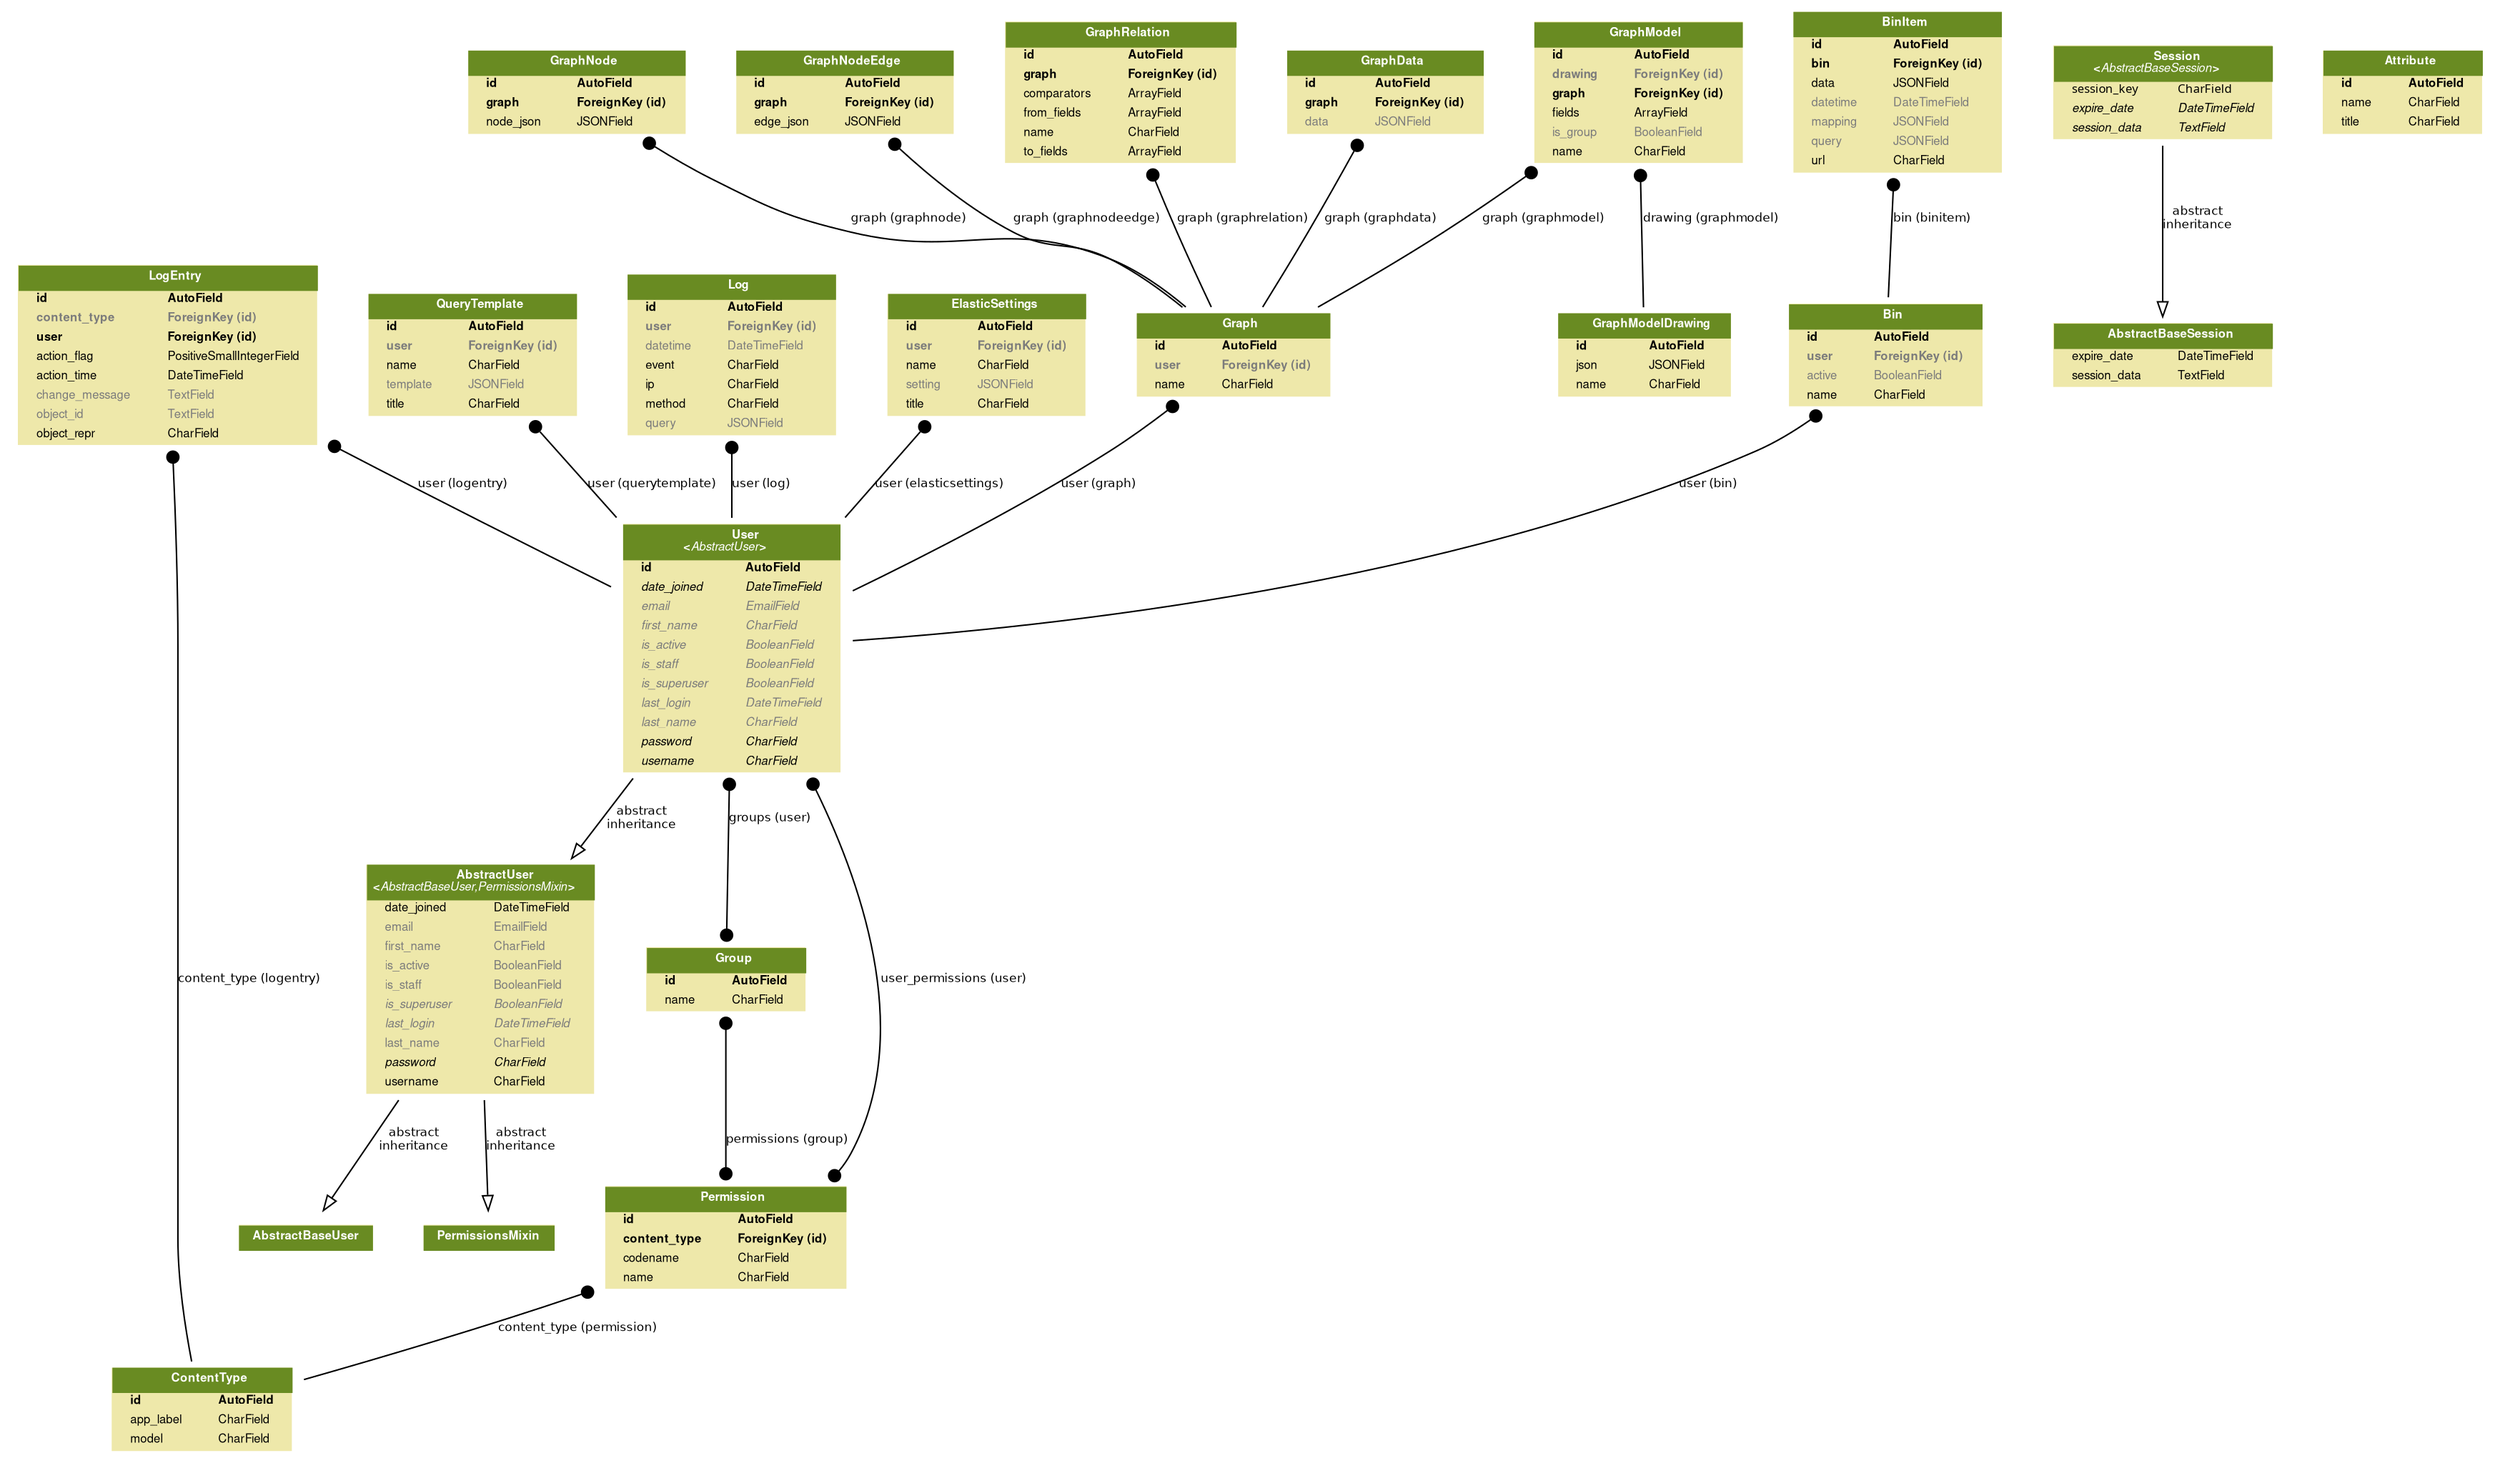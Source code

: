 digraph model_graph {
	graph [bb="0,0,1589.5,920",
		fontname=Helvetica,
		fontsize=8,
		splines=true
	];
	node [fontname=Helvetica,
		fontsize=8,
		label="\N",
		shape=plaintext
	];
	edge [fontname=Helvetica,
		fontsize=8
	];
	django_contrib_admin_models_LogEntry	 [height=1.6667,
		label=<
    <TABLE BGCOLOR="palegoldenrod" BORDER="0" CELLBORDER="0" CELLSPACING="0">
    <TR><TD COLSPAN="2" CELLPADDING="4" ALIGN="CENTER" BGCOLOR="olivedrab4">
    <FONT FACE="Helvetica Bold" COLOR="white">
    LogEntry
    </FONT></TD></TR>
  
    <TR><TD ALIGN="LEFT" BORDER="0">
    <FONT FACE="Helvetica Bold">id</FONT>
    </TD><TD ALIGN="LEFT">
    <FONT FACE="Helvetica Bold">AutoField</FONT>
    </TD></TR>
  
    <TR><TD ALIGN="LEFT" BORDER="0">
    <FONT COLOR="#7B7B7B" FACE="Helvetica Bold">content_type</FONT>
    </TD><TD ALIGN="LEFT">
    <FONT COLOR="#7B7B7B" FACE="Helvetica Bold">ForeignKey (id)</FONT>
    </TD></TR>
  
    <TR><TD ALIGN="LEFT" BORDER="0">
    <FONT FACE="Helvetica Bold">user</FONT>
    </TD><TD ALIGN="LEFT">
    <FONT FACE="Helvetica Bold">ForeignKey (id)</FONT>
    </TD></TR>
  
    <TR><TD ALIGN="LEFT" BORDER="0">
    <FONT FACE="Helvetica ">action_flag</FONT>
    </TD><TD ALIGN="LEFT">
    <FONT FACE="Helvetica ">PositiveSmallIntegerField</FONT>
    </TD></TR>
  
    <TR><TD ALIGN="LEFT" BORDER="0">
    <FONT FACE="Helvetica ">action_time</FONT>
    </TD><TD ALIGN="LEFT">
    <FONT FACE="Helvetica ">DateTimeField</FONT>
    </TD></TR>
  
    <TR><TD ALIGN="LEFT" BORDER="0">
    <FONT COLOR="#7B7B7B" FACE="Helvetica ">change_message</FONT>
    </TD><TD ALIGN="LEFT">
    <FONT COLOR="#7B7B7B" FACE="Helvetica ">TextField</FONT>
    </TD></TR>
  
    <TR><TD ALIGN="LEFT" BORDER="0">
    <FONT COLOR="#7B7B7B" FACE="Helvetica ">object_id</FONT>
    </TD><TD ALIGN="LEFT">
    <FONT COLOR="#7B7B7B" FACE="Helvetica ">TextField</FONT>
    </TD></TR>
  
    <TR><TD ALIGN="LEFT" BORDER="0">
    <FONT FACE="Helvetica ">object_repr</FONT>
    </TD><TD ALIGN="LEFT">
    <FONT FACE="Helvetica ">CharField</FONT>
    </TD></TR>
  
    </TABLE>
    >,
		pos="106,700",
		width=2.9444];
	django_contrib_auth_models_User	 [height=2.2778,
		label=<
    <TABLE BGCOLOR="palegoldenrod" BORDER="0" CELLBORDER="0" CELLSPACING="0">
    <TR><TD COLSPAN="2" CELLPADDING="4" ALIGN="CENTER" BGCOLOR="olivedrab4">
    <FONT FACE="Helvetica Bold" COLOR="white">
    User<BR/>&lt;<FONT FACE="Helvetica Italic">AbstractUser</FONT>&gt;
    </FONT></TD></TR>
  
    <TR><TD ALIGN="LEFT" BORDER="0">
    <FONT FACE="Helvetica Bold">id</FONT>
    </TD><TD ALIGN="LEFT">
    <FONT FACE="Helvetica Bold">AutoField</FONT>
    </TD></TR>
  
    <TR><TD ALIGN="LEFT" BORDER="0">
    <FONT FACE="Helvetica Italic">date_joined</FONT>
    </TD><TD ALIGN="LEFT">
    <FONT FACE="Helvetica Italic">DateTimeField</FONT>
    </TD></TR>
  
    <TR><TD ALIGN="LEFT" BORDER="0">
    <FONT COLOR="#7B7B7B" FACE="Helvetica Italic">email</FONT>
    </TD><TD ALIGN="LEFT">
    <FONT COLOR="#7B7B7B" FACE="Helvetica Italic">EmailField</FONT>
    </TD></TR>
  
    <TR><TD ALIGN="LEFT" BORDER="0">
    <FONT COLOR="#7B7B7B" FACE="Helvetica Italic">first_name</FONT>
    </TD><TD ALIGN="LEFT">
    <FONT COLOR="#7B7B7B" FACE="Helvetica Italic">CharField</FONT>
    </TD></TR>
  
    <TR><TD ALIGN="LEFT" BORDER="0">
    <FONT COLOR="#7B7B7B" FACE="Helvetica Italic">is_active</FONT>
    </TD><TD ALIGN="LEFT">
    <FONT COLOR="#7B7B7B" FACE="Helvetica Italic">BooleanField</FONT>
    </TD></TR>
  
    <TR><TD ALIGN="LEFT" BORDER="0">
    <FONT COLOR="#7B7B7B" FACE="Helvetica Italic">is_staff</FONT>
    </TD><TD ALIGN="LEFT">
    <FONT COLOR="#7B7B7B" FACE="Helvetica Italic">BooleanField</FONT>
    </TD></TR>
  
    <TR><TD ALIGN="LEFT" BORDER="0">
    <FONT COLOR="#7B7B7B" FACE="Helvetica Italic">is_superuser</FONT>
    </TD><TD ALIGN="LEFT">
    <FONT COLOR="#7B7B7B" FACE="Helvetica Italic">BooleanField</FONT>
    </TD></TR>
  
    <TR><TD ALIGN="LEFT" BORDER="0">
    <FONT COLOR="#7B7B7B" FACE="Helvetica Italic">last_login</FONT>
    </TD><TD ALIGN="LEFT">
    <FONT COLOR="#7B7B7B" FACE="Helvetica Italic">DateTimeField</FONT>
    </TD></TR>
  
    <TR><TD ALIGN="LEFT" BORDER="0">
    <FONT COLOR="#7B7B7B" FACE="Helvetica Italic">last_name</FONT>
    </TD><TD ALIGN="LEFT">
    <FONT COLOR="#7B7B7B" FACE="Helvetica Italic">CharField</FONT>
    </TD></TR>
  
    <TR><TD ALIGN="LEFT" BORDER="0">
    <FONT FACE="Helvetica Italic">password</FONT>
    </TD><TD ALIGN="LEFT">
    <FONT FACE="Helvetica Italic">CharField</FONT>
    </TD></TR>
  
    <TR><TD ALIGN="LEFT" BORDER="0">
    <FONT FACE="Helvetica Italic">username</FONT>
    </TD><TD ALIGN="LEFT">
    <FONT FACE="Helvetica Italic">CharField</FONT>
    </TD></TR>
  
    </TABLE>
    >,
		pos="470,514",
		width=2.1667];
	django_contrib_admin_models_LogEntry -> django_contrib_auth_models_User	 [arrowhead=none,
		arrowtail=dot,
		dir=both,
		label="user (logentry)",
		lp="294.79,618",
		pos="s,212.18,644.54 219.36,640.84 219.91,640.56 220.46,640.28 221,640 278.1,610.66 342.79,577.94 391.93,553.19"];
	django_contrib_contenttypes_models_ContentType	 [height=0.83333,
		label=<
    <TABLE BGCOLOR="palegoldenrod" BORDER="0" CELLBORDER="0" CELLSPACING="0">
    <TR><TD COLSPAN="2" CELLPADDING="4" ALIGN="CENTER" BGCOLOR="olivedrab4">
    <FONT FACE="Helvetica Bold" COLOR="white">
    ContentType
    </FONT></TD></TR>
  
    <TR><TD ALIGN="LEFT" BORDER="0">
    <FONT FACE="Helvetica Bold">id</FONT>
    </TD><TD ALIGN="LEFT">
    <FONT FACE="Helvetica Bold">AutoField</FONT>
    </TD></TR>
  
    <TR><TD ALIGN="LEFT" BORDER="0">
    <FONT FACE="Helvetica ">app_label</FONT>
    </TD><TD ALIGN="LEFT">
    <FONT FACE="Helvetica ">CharField</FONT>
    </TD></TR>
  
    <TR><TD ALIGN="LEFT" BORDER="0">
    <FONT FACE="Helvetica ">model</FONT>
    </TD><TD ALIGN="LEFT">
    <FONT FACE="Helvetica ">CharField</FONT>
    </TD></TR>
  
    </TABLE>
    >,
		pos="128,30",
		width=1.8056];
	django_contrib_admin_models_LogEntry -> django_contrib_contenttypes_models_ContentType	 [arrowhead=none,
		arrowtail=dot,
		dir=both,
		label="content_type (logentry)",
		lp="152.91,304",
		pos="s,108.93,639.7 109.27,631.43 110.67,596.32 112,552.88 112,514 112,514 112,514 112,140 112,112.79 116.85,82.184 121.21,60.177"];
	django_contrib_auth_models_AbstractUser	 [height=2.1111,
		label=<
    <TABLE BGCOLOR="palegoldenrod" BORDER="0" CELLBORDER="0" CELLSPACING="0">
    <TR><TD COLSPAN="2" CELLPADDING="4" ALIGN="CENTER" BGCOLOR="olivedrab4">
    <FONT FACE="Helvetica Bold" COLOR="white">
    AbstractUser<BR/>&lt;<FONT FACE="Helvetica Italic">AbstractBaseUser,PermissionsMixin</FONT>&gt;
    </FONT></TD></TR>
  
    <TR><TD ALIGN="LEFT" BORDER="0">
    <FONT FACE="Helvetica ">date_joined</FONT>
    </TD><TD ALIGN="LEFT">
    <FONT FACE="Helvetica ">DateTimeField</FONT>
    </TD></TR>
  
    <TR><TD ALIGN="LEFT" BORDER="0">
    <FONT COLOR="#7B7B7B" FACE="Helvetica ">email</FONT>
    </TD><TD ALIGN="LEFT">
    <FONT COLOR="#7B7B7B" FACE="Helvetica ">EmailField</FONT>
    </TD></TR>
  
    <TR><TD ALIGN="LEFT" BORDER="0">
    <FONT COLOR="#7B7B7B" FACE="Helvetica ">first_name</FONT>
    </TD><TD ALIGN="LEFT">
    <FONT COLOR="#7B7B7B" FACE="Helvetica ">CharField</FONT>
    </TD></TR>
  
    <TR><TD ALIGN="LEFT" BORDER="0">
    <FONT COLOR="#7B7B7B" FACE="Helvetica ">is_active</FONT>
    </TD><TD ALIGN="LEFT">
    <FONT COLOR="#7B7B7B" FACE="Helvetica ">BooleanField</FONT>
    </TD></TR>
  
    <TR><TD ALIGN="LEFT" BORDER="0">
    <FONT COLOR="#7B7B7B" FACE="Helvetica ">is_staff</FONT>
    </TD><TD ALIGN="LEFT">
    <FONT COLOR="#7B7B7B" FACE="Helvetica ">BooleanField</FONT>
    </TD></TR>
  
    <TR><TD ALIGN="LEFT" BORDER="0">
    <FONT COLOR="#7B7B7B" FACE="Helvetica Italic">is_superuser</FONT>
    </TD><TD ALIGN="LEFT">
    <FONT COLOR="#7B7B7B" FACE="Helvetica Italic">BooleanField</FONT>
    </TD></TR>
  
    <TR><TD ALIGN="LEFT" BORDER="0">
    <FONT COLOR="#7B7B7B" FACE="Helvetica Italic">last_login</FONT>
    </TD><TD ALIGN="LEFT">
    <FONT COLOR="#7B7B7B" FACE="Helvetica Italic">DateTimeField</FONT>
    </TD></TR>
  
    <TR><TD ALIGN="LEFT" BORDER="0">
    <FONT COLOR="#7B7B7B" FACE="Helvetica ">last_name</FONT>
    </TD><TD ALIGN="LEFT">
    <FONT COLOR="#7B7B7B" FACE="Helvetica ">CharField</FONT>
    </TD></TR>
  
    <TR><TD ALIGN="LEFT" BORDER="0">
    <FONT FACE="Helvetica Italic">password</FONT>
    </TD><TD ALIGN="LEFT">
    <FONT FACE="Helvetica Italic">CharField</FONT>
    </TD></TR>
  
    <TR><TD ALIGN="LEFT" BORDER="0">
    <FONT FACE="Helvetica ">username</FONT>
    </TD><TD ALIGN="LEFT">
    <FONT FACE="Helvetica ">CharField</FONT>
    </TD></TR>
  
    </TABLE>
    >,
		pos="332,304",
		width=2.3611];
	django_contrib_auth_base_user_AbstractBaseUser	 [height=0.5,
		label=<
  <TABLE BGCOLOR="palegoldenrod" BORDER="0" CELLBORDER="0" CELLSPACING="0">
  <TR><TD COLSPAN="2" CELLPADDING="4" ALIGN="CENTER" BGCOLOR="olivedrab4">
  <FONT FACE="Helvetica Bold" COLOR="white">AbstractBaseUser</FONT>
  </TD></TR>
  </TABLE>
  >,
		pos="213,140",
		width=1.4167];
	django_contrib_auth_models_AbstractUser -> django_contrib_auth_base_user_AbstractBaseUser	 [arrowhead=empty,
		arrowtail=none,
		dir=both,
		label="abstract\ninheritance",
		lp="281.57,202",
		pos="e,226.13,158.09 276.68,227.76 260.66,205.68 244.23,183.04 232.07,166.28"];
	django_contrib_auth_models_PermissionsMixin	 [height=0.5,
		label=<
  <TABLE BGCOLOR="palegoldenrod" BORDER="0" CELLBORDER="0" CELLSPACING="0">
  <TR><TD COLSPAN="2" CELLPADDING="4" ALIGN="CENTER" BGCOLOR="olivedrab4">
  <FONT FACE="Helvetica Bold" COLOR="white">PermissionsMixin</FONT>
  </TD></TR>
  </TABLE>
  >,
		pos="332,140",
		width=1.3889];
	django_contrib_auth_models_AbstractUser -> django_contrib_auth_models_PermissionsMixin	 [arrowhead=empty,
		arrowtail=none,
		dir=both,
		label="abstract\ninheritance",
		lp="351.57,202",
		pos="e,332,158.09 332,227.76 332,206.49 332,184.7 332,168.15"];
	django_contrib_auth_models_Permission	 [height=1,
		label=<
    <TABLE BGCOLOR="palegoldenrod" BORDER="0" CELLBORDER="0" CELLSPACING="0">
    <TR><TD COLSPAN="2" CELLPADDING="4" ALIGN="CENTER" BGCOLOR="olivedrab4">
    <FONT FACE="Helvetica Bold" COLOR="white">
    Permission
    </FONT></TD></TR>
  
    <TR><TD ALIGN="LEFT" BORDER="0">
    <FONT FACE="Helvetica Bold">id</FONT>
    </TD><TD ALIGN="LEFT">
    <FONT FACE="Helvetica Bold">AutoField</FONT>
    </TD></TR>
  
    <TR><TD ALIGN="LEFT" BORDER="0">
    <FONT FACE="Helvetica Bold">content_type</FONT>
    </TD><TD ALIGN="LEFT">
    <FONT FACE="Helvetica Bold">ForeignKey (id)</FONT>
    </TD></TR>
  
    <TR><TD ALIGN="LEFT" BORDER="0">
    <FONT FACE="Helvetica ">codename</FONT>
    </TD><TD ALIGN="LEFT">
    <FONT FACE="Helvetica ">CharField</FONT>
    </TD></TR>
  
    <TR><TD ALIGN="LEFT" BORDER="0">
    <FONT FACE="Helvetica ">name</FONT>
    </TD><TD ALIGN="LEFT">
    <FONT FACE="Helvetica ">CharField</FONT>
    </TD></TR>
  
    </TABLE>
    >,
		pos="484,140",
		width=2.3194];
	django_contrib_auth_models_Permission -> django_contrib_contenttypes_models_ContentType	 [arrowhead=none,
		arrowtail=dot,
		dir=both,
		label="content_type (permission)",
		lp="380.02,82",
		pos="s,400.48,107.24 392.76,104.59 392.17,104.39 391.59,104.2 391,104 324.29,81.76 246.65,60.461 193.1,46.473"];
	django_contrib_auth_models_Group	 [height=0.66667,
		label=<
    <TABLE BGCOLOR="palegoldenrod" BORDER="0" CELLBORDER="0" CELLSPACING="0">
    <TR><TD COLSPAN="2" CELLPADDING="4" ALIGN="CENTER" BGCOLOR="olivedrab4">
    <FONT FACE="Helvetica Bold" COLOR="white">
    Group
    </FONT></TD></TR>
  
    <TR><TD ALIGN="LEFT" BORDER="0">
    <FONT FACE="Helvetica Bold">id</FONT>
    </TD><TD ALIGN="LEFT">
    <FONT FACE="Helvetica Bold">AutoField</FONT>
    </TD></TR>
  
    <TR><TD ALIGN="LEFT" BORDER="0">
    <FONT FACE="Helvetica ">name</FONT>
    </TD><TD ALIGN="LEFT">
    <FONT FACE="Helvetica ">CharField</FONT>
    </TD></TR>
  
    </TABLE>
    >,
		pos="625,304",
		width=1.5972];
	django_contrib_auth_models_Group -> django_contrib_auth_models_Permission	 [arrowhead=dot,
		arrowtail=dot,
		dir=both,
		label="permissions (group)",
		lp="577.35,202",
		pos="s,604.19,279.8 e,515.07,176.13 598.72,273.43 576.69,247.81 544.99,210.94 520.49,182.45"];
	django_contrib_auth_models_User -> django_contrib_auth_models_AbstractUser	 [arrowhead=empty,
		arrowtail=none,
		dir=both,
		label="abstract\ninheritance",
		lp="420.57,406",
		pos="e,382.08,380.21 416.05,431.91 406.79,417.81 397.14,403.13 387.83,388.96"];
	django_contrib_auth_models_User -> django_contrib_auth_models_Permission	 [arrowhead=dot,
		arrowtail=dot,
		dir=both,
		label="user_permissions (user)",
		lp="515.9,304",
		pos="s,467.9,431.91 e,478.09,176.29 467.8,423.73 467.14,367.38 467.58,293.38 472.2,228 473.2,213.73 475.03,198.25 476.95,184.3"];
	django_contrib_auth_models_User -> django_contrib_auth_models_Group	 [arrowhead=dot,
		arrowtail=dot,
		dir=both,
		label="groups (user)",
		lp="576.79,406",
		pos="s,530.59,431.91 e,606.94,328.47 535.43,425.36 559.21,393.14 584.54,358.81 602.18,334.92"];
	django_contrib_sessions_base_session_AbstractBaseSession	 [height=0.66667,
		label=<
    <TABLE BGCOLOR="palegoldenrod" BORDER="0" CELLBORDER="0" CELLSPACING="0">
    <TR><TD COLSPAN="2" CELLPADDING="4" ALIGN="CENTER" BGCOLOR="olivedrab4">
    <FONT FACE="Helvetica Bold" COLOR="white">
    AbstractBaseSession
    </FONT></TD></TR>
  
    <TR><TD ALIGN="LEFT" BORDER="0">
    <FONT FACE="Helvetica ">expire_date</FONT>
    </TD><TD ALIGN="LEFT">
    <FONT FACE="Helvetica ">DateTimeField</FONT>
    </TD></TR>
  
    <TR><TD ALIGN="LEFT" BORDER="0">
    <FONT FACE="Helvetica ">session_data</FONT>
    </TD><TD ALIGN="LEFT">
    <FONT FACE="Helvetica ">TextField</FONT>
    </TD></TR>
  
    </TABLE>
    >,
		pos="1378,700",
		width=2.1806];
	django_contrib_sessions_models_Session	 [height=0.94444,
		label=<
    <TABLE BGCOLOR="palegoldenrod" BORDER="0" CELLBORDER="0" CELLSPACING="0">
    <TR><TD COLSPAN="2" CELLPADDING="4" ALIGN="CENTER" BGCOLOR="olivedrab4">
    <FONT FACE="Helvetica Bold" COLOR="white">
    Session<BR/>&lt;<FONT FACE="Helvetica Italic">AbstractBaseSession</FONT>&gt;
    </FONT></TD></TR>
  
    <TR><TD ALIGN="LEFT" BORDER="0">
    <FONT FACE="Helvetica ItalicBold">session_key</FONT>
    </TD><TD ALIGN="LEFT">
    <FONT FACE="Helvetica ItalicBold">CharField</FONT>
    </TD></TR>
  
    <TR><TD ALIGN="LEFT" BORDER="0">
    <FONT FACE="Helvetica Italic">expire_date</FONT>
    </TD><TD ALIGN="LEFT">
    <FONT FACE="Helvetica Italic">DateTimeField</FONT>
    </TD></TR>
  
    <TR><TD ALIGN="LEFT" BORDER="0">
    <FONT FACE="Helvetica Italic">session_data</FONT>
    </TD><TD ALIGN="LEFT">
    <FONT FACE="Helvetica Italic">TextField</FONT>
    </TD></TR>
  
    </TABLE>
    >,
		pos="1378,866",
		width=2.1806];
	django_contrib_sessions_models_Session -> django_contrib_sessions_base_session_AbstractBaseSession	 [arrowhead=empty,
		arrowtail=none,
		dir=both,
		label="abstract\ninheritance",
		lp="1397.6,786",
		pos="e,1378,724.15 1378,831.6 1378,803.14 1378,762.91 1378,734.43"];
	apps_data_bin_models_Bin	 [height=1,
		label=<
    <TABLE BGCOLOR="palegoldenrod" BORDER="0" CELLBORDER="0" CELLSPACING="0">
    <TR><TD COLSPAN="2" CELLPADDING="4" ALIGN="CENTER" BGCOLOR="olivedrab4">
    <FONT FACE="Helvetica Bold" COLOR="white">
    Bin
    </FONT></TD></TR>
  
    <TR><TD ALIGN="LEFT" BORDER="0">
    <FONT FACE="Helvetica Bold">id</FONT>
    </TD><TD ALIGN="LEFT">
    <FONT FACE="Helvetica Bold">AutoField</FONT>
    </TD></TR>
  
    <TR><TD ALIGN="LEFT" BORDER="0">
    <FONT COLOR="#7B7B7B" FACE="Helvetica Bold">user</FONT>
    </TD><TD ALIGN="LEFT">
    <FONT COLOR="#7B7B7B" FACE="Helvetica Bold">ForeignKey (id)</FONT>
    </TD></TR>
  
    <TR><TD ALIGN="LEFT" BORDER="0">
    <FONT COLOR="#7B7B7B" FACE="Helvetica ">active</FONT>
    </TD><TD ALIGN="LEFT">
    <FONT COLOR="#7B7B7B" FACE="Helvetica ">BooleanField</FONT>
    </TD></TR>
  
    <TR><TD ALIGN="LEFT" BORDER="0">
    <FONT FACE="Helvetica ">name</FONT>
    </TD><TD ALIGN="LEFT">
    <FONT FACE="Helvetica ">CharField</FONT>
    </TD></TR>
  
    </TABLE>
    >,
		pos="1200,700",
		width=1.9167];
	apps_data_bin_models_Bin -> django_contrib_auth_models_User	 [arrowhead=none,
		arrowtail=dot,
		dir=both,
		label="user (bin)",
		lp="1085.9,618",
		pos="s,1157.9,663.8 1151.2,659 1140.7,651.77 1129.4,644.98 1118,640 924.23,555.35 673.18,527.27 548.06,518.19"];
	apps_data_bin_models_BinItem	 [height=1.5,
		label=<
    <TABLE BGCOLOR="palegoldenrod" BORDER="0" CELLBORDER="0" CELLSPACING="0">
    <TR><TD COLSPAN="2" CELLPADDING="4" ALIGN="CENTER" BGCOLOR="olivedrab4">
    <FONT FACE="Helvetica Bold" COLOR="white">
    BinItem
    </FONT></TD></TR>
  
    <TR><TD ALIGN="LEFT" BORDER="0">
    <FONT FACE="Helvetica Bold">id</FONT>
    </TD><TD ALIGN="LEFT">
    <FONT FACE="Helvetica Bold">AutoField</FONT>
    </TD></TR>
  
    <TR><TD ALIGN="LEFT" BORDER="0">
    <FONT FACE="Helvetica Bold">bin</FONT>
    </TD><TD ALIGN="LEFT">
    <FONT FACE="Helvetica Bold">ForeignKey (id)</FONT>
    </TD></TR>
  
    <TR><TD ALIGN="LEFT" BORDER="0">
    <FONT FACE="Helvetica ">data</FONT>
    </TD><TD ALIGN="LEFT">
    <FONT FACE="Helvetica ">JSONField</FONT>
    </TD></TR>
  
    <TR><TD ALIGN="LEFT" BORDER="0">
    <FONT COLOR="#7B7B7B" FACE="Helvetica ">datetime</FONT>
    </TD><TD ALIGN="LEFT">
    <FONT COLOR="#7B7B7B" FACE="Helvetica ">DateTimeField</FONT>
    </TD></TR>
  
    <TR><TD ALIGN="LEFT" BORDER="0">
    <FONT COLOR="#7B7B7B" FACE="Helvetica ">mapping</FONT>
    </TD><TD ALIGN="LEFT">
    <FONT COLOR="#7B7B7B" FACE="Helvetica ">JSONField</FONT>
    </TD></TR>
  
    <TR><TD ALIGN="LEFT" BORDER="0">
    <FONT COLOR="#7B7B7B" FACE="Helvetica ">query</FONT>
    </TD><TD ALIGN="LEFT">
    <FONT COLOR="#7B7B7B" FACE="Helvetica ">JSONField</FONT>
    </TD></TR>
  
    <TR><TD ALIGN="LEFT" BORDER="0">
    <FONT FACE="Helvetica ">url</FONT>
    </TD><TD ALIGN="LEFT">
    <FONT FACE="Helvetica ">CharField</FONT>
    </TD></TR>
  
    </TABLE>
    >,
		pos="1207,866",
		width=2.0556];
	apps_data_bin_models_BinItem -> apps_data_bin_models_Bin	 [arrowhead=none,
		arrowtail=dot,
		dir=both,
		label="bin (binitem)",
		lp="1226,786",
		pos="s,1204.7,811.65 1204.4,803.39 1203.4,780.68 1202.4,755.8 1201.5,736.14"];
	apps_elastic_models_QueryTemplate	 [height=1.1667,
		label=<
    <TABLE BGCOLOR="palegoldenrod" BORDER="0" CELLBORDER="0" CELLSPACING="0">
    <TR><TD COLSPAN="2" CELLPADDING="4" ALIGN="CENTER" BGCOLOR="olivedrab4">
    <FONT FACE="Helvetica Bold" COLOR="white">
    QueryTemplate
    </FONT></TD></TR>
  
    <TR><TD ALIGN="LEFT" BORDER="0">
    <FONT FACE="Helvetica Bold">id</FONT>
    </TD><TD ALIGN="LEFT">
    <FONT FACE="Helvetica Bold">AutoField</FONT>
    </TD></TR>
  
    <TR><TD ALIGN="LEFT" BORDER="0">
    <FONT COLOR="#7B7B7B" FACE="Helvetica Bold">user</FONT>
    </TD><TD ALIGN="LEFT">
    <FONT COLOR="#7B7B7B" FACE="Helvetica Bold">ForeignKey (id)</FONT>
    </TD></TR>
  
    <TR><TD ALIGN="LEFT" BORDER="0">
    <FONT FACE="Helvetica ">name</FONT>
    </TD><TD ALIGN="LEFT">
    <FONT FACE="Helvetica ">CharField</FONT>
    </TD></TR>
  
    <TR><TD ALIGN="LEFT" BORDER="0">
    <FONT COLOR="#7B7B7B" FACE="Helvetica ">template</FONT>
    </TD><TD ALIGN="LEFT">
    <FONT COLOR="#7B7B7B" FACE="Helvetica ">JSONField</FONT>
    </TD></TR>
  
    <TR><TD ALIGN="LEFT" BORDER="0">
    <FONT FACE="Helvetica ">title</FONT>
    </TD><TD ALIGN="LEFT">
    <FONT FACE="Helvetica ">CharField</FONT>
    </TD></TR>
  
    </TABLE>
    >,
		pos="304,700",
		width=2.0556];
	apps_elastic_models_QueryTemplate -> django_contrib_auth_models_User	 [arrowhead=none,
		arrowtail=dot,
		dir=both,
		label="user (querytemplate)",
		lp="414.9,618",
		pos="s,341.67,657.79 347.12,651.69 362.21,634.77 379.61,615.28 396.48,596.37"];
	apps_log_models_Log	 [height=1.5,
		label=<
    <TABLE BGCOLOR="palegoldenrod" BORDER="0" CELLBORDER="0" CELLSPACING="0">
    <TR><TD COLSPAN="2" CELLPADDING="4" ALIGN="CENTER" BGCOLOR="olivedrab4">
    <FONT FACE="Helvetica Bold" COLOR="white">
    Log
    </FONT></TD></TR>
  
    <TR><TD ALIGN="LEFT" BORDER="0">
    <FONT FACE="Helvetica Bold">id</FONT>
    </TD><TD ALIGN="LEFT">
    <FONT FACE="Helvetica Bold">AutoField</FONT>
    </TD></TR>
  
    <TR><TD ALIGN="LEFT" BORDER="0">
    <FONT COLOR="#7B7B7B" FACE="Helvetica Bold">user</FONT>
    </TD><TD ALIGN="LEFT">
    <FONT COLOR="#7B7B7B" FACE="Helvetica Bold">ForeignKey (id)</FONT>
    </TD></TR>
  
    <TR><TD ALIGN="LEFT" BORDER="0">
    <FONT COLOR="#7B7B7B" FACE="Helvetica ">datetime</FONT>
    </TD><TD ALIGN="LEFT">
    <FONT COLOR="#7B7B7B" FACE="Helvetica ">DateTimeField</FONT>
    </TD></TR>
  
    <TR><TD ALIGN="LEFT" BORDER="0">
    <FONT FACE="Helvetica ">event</FONT>
    </TD><TD ALIGN="LEFT">
    <FONT FACE="Helvetica ">CharField</FONT>
    </TD></TR>
  
    <TR><TD ALIGN="LEFT" BORDER="0">
    <FONT FACE="Helvetica ">ip</FONT>
    </TD><TD ALIGN="LEFT">
    <FONT FACE="Helvetica ">CharField</FONT>
    </TD></TR>
  
    <TR><TD ALIGN="LEFT" BORDER="0">
    <FONT FACE="Helvetica ">method</FONT>
    </TD><TD ALIGN="LEFT">
    <FONT FACE="Helvetica ">CharField</FONT>
    </TD></TR>
  
    <TR><TD ALIGN="LEFT" BORDER="0">
    <FONT COLOR="#7B7B7B" FACE="Helvetica ">query</FONT>
    </TD><TD ALIGN="LEFT">
    <FONT COLOR="#7B7B7B" FACE="Helvetica ">JSONField</FONT>
    </TD></TR>
  
    </TABLE>
    >,
		pos="470,700",
		width=2.0556];
	apps_log_models_Log -> django_contrib_auth_models_User	 [arrowhead=none,
		arrowtail=dot,
		dir=both,
		label="user (log)",
		lp="486.89,618",
		pos="s,470,645.95 470,637.79 470,624.46 470,610.18 470,596.22"];
	apps_attribute_models_Attribute	 [height=0.83333,
		label=<
    <TABLE BGCOLOR="palegoldenrod" BORDER="0" CELLBORDER="0" CELLSPACING="0">
    <TR><TD COLSPAN="2" CELLPADDING="4" ALIGN="CENTER" BGCOLOR="olivedrab4">
    <FONT FACE="Helvetica Bold" COLOR="white">
    Attribute
    </FONT></TD></TR>
  
    <TR><TD ALIGN="LEFT" BORDER="0">
    <FONT FACE="Helvetica Bold">id</FONT>
    </TD><TD ALIGN="LEFT">
    <FONT FACE="Helvetica Bold">AutoField</FONT>
    </TD></TR>
  
    <TR><TD ALIGN="LEFT" BORDER="0">
    <FONT FACE="Helvetica ">name</FONT>
    </TD><TD ALIGN="LEFT">
    <FONT FACE="Helvetica ">CharField</FONT>
    </TD></TR>
  
    <TR><TD ALIGN="LEFT" BORDER="0">
    <FONT FACE="Helvetica ">title</FONT>
    </TD><TD ALIGN="LEFT">
    <FONT FACE="Helvetica ">CharField</FONT>
    </TD></TR>
  
    </TABLE>
    >,
		pos="1532,866",
		width=1.5972];
	apps_elastic_apps_elastic_settings_models_ElasticSettings	 [height=1.1667,
		label=<
    <TABLE BGCOLOR="palegoldenrod" BORDER="0" CELLBORDER="0" CELLSPACING="0">
    <TR><TD COLSPAN="2" CELLPADDING="4" ALIGN="CENTER" BGCOLOR="olivedrab4">
    <FONT FACE="Helvetica Bold" COLOR="white">
    ElasticSettings
    </FONT></TD></TR>
  
    <TR><TD ALIGN="LEFT" BORDER="0">
    <FONT FACE="Helvetica Bold">id</FONT>
    </TD><TD ALIGN="LEFT">
    <FONT FACE="Helvetica Bold">AutoField</FONT>
    </TD></TR>
  
    <TR><TD ALIGN="LEFT" BORDER="0">
    <FONT COLOR="#7B7B7B" FACE="Helvetica Bold">user</FONT>
    </TD><TD ALIGN="LEFT">
    <FONT COLOR="#7B7B7B" FACE="Helvetica Bold">ForeignKey (id)</FONT>
    </TD></TR>
  
    <TR><TD ALIGN="LEFT" BORDER="0">
    <FONT FACE="Helvetica ">name</FONT>
    </TD><TD ALIGN="LEFT">
    <FONT FACE="Helvetica ">CharField</FONT>
    </TD></TR>
  
    <TR><TD ALIGN="LEFT" BORDER="0">
    <FONT COLOR="#7B7B7B" FACE="Helvetica ">setting</FONT>
    </TD><TD ALIGN="LEFT">
    <FONT COLOR="#7B7B7B" FACE="Helvetica ">JSONField</FONT>
    </TD></TR>
  
    <TR><TD ALIGN="LEFT" BORDER="0">
    <FONT FACE="Helvetica ">title</FONT>
    </TD><TD ALIGN="LEFT">
    <FONT FACE="Helvetica ">CharField</FONT>
    </TD></TR>
  
    </TABLE>
    >,
		pos="633,700",
		width=1.9583];
	apps_elastic_apps_elastic_settings_models_ElasticSettings -> django_contrib_auth_models_User	 [arrowhead=none,
		arrowtail=dot,
		dir=both,
		label="user (elasticsettings)",
		lp="598.68,618",
		pos="s,596.01,657.79 590.66,651.69 575.84,634.77 558.75,615.28 542.19,596.37"];
	apps_data_graph_models_Graph_Graph	 [height=0.83333,
		label=<
    <TABLE BGCOLOR="palegoldenrod" BORDER="0" CELLBORDER="0" CELLSPACING="0">
    <TR><TD COLSPAN="2" CELLPADDING="4" ALIGN="CENTER" BGCOLOR="olivedrab4">
    <FONT FACE="Helvetica Bold" COLOR="white">
    Graph
    </FONT></TD></TR>
  
    <TR><TD ALIGN="LEFT" BORDER="0">
    <FONT FACE="Helvetica Bold">id</FONT>
    </TD><TD ALIGN="LEFT">
    <FONT FACE="Helvetica Bold">AutoField</FONT>
    </TD></TR>
  
    <TR><TD ALIGN="LEFT" BORDER="0">
    <FONT COLOR="#7B7B7B" FACE="Helvetica Bold">user</FONT>
    </TD><TD ALIGN="LEFT">
    <FONT COLOR="#7B7B7B" FACE="Helvetica Bold">ForeignKey (id)</FONT>
    </TD></TR>
  
    <TR><TD ALIGN="LEFT" BORDER="0">
    <FONT FACE="Helvetica ">name</FONT>
    </TD><TD ALIGN="LEFT">
    <FONT FACE="Helvetica ">CharField</FONT>
    </TD></TR>
  
    </TABLE>
    >,
		pos="790,700",
		width=1.9028];
	apps_data_graph_models_Graph_Graph -> django_contrib_auth_models_User	 [arrowhead=none,
		arrowtail=dot,
		dir=both,
		label="user (graph)",
		lp="702.79,618",
		pos="s,753.67,669.94 747.22,664.94 736.03,656.38 723.8,647.53 712,640 659.29,606.37 596.6,573.92 548.23,550.38"];
	apps_data_graph_models_GraphData_GraphData	 [height=0.83333,
		label=<
    <TABLE BGCOLOR="palegoldenrod" BORDER="0" CELLBORDER="0" CELLSPACING="0">
    <TR><TD COLSPAN="2" CELLPADDING="4" ALIGN="CENTER" BGCOLOR="olivedrab4">
    <FONT FACE="Helvetica Bold" COLOR="white">
    GraphData
    </FONT></TD></TR>
  
    <TR><TD ALIGN="LEFT" BORDER="0">
    <FONT FACE="Helvetica Bold">id</FONT>
    </TD><TD ALIGN="LEFT">
    <FONT FACE="Helvetica Bold">AutoField</FONT>
    </TD></TR>
  
    <TR><TD ALIGN="LEFT" BORDER="0">
    <FONT FACE="Helvetica Bold">graph</FONT>
    </TD><TD ALIGN="LEFT">
    <FONT FACE="Helvetica Bold">ForeignKey (id)</FONT>
    </TD></TR>
  
    <TR><TD ALIGN="LEFT" BORDER="0">
    <FONT COLOR="#7B7B7B" FACE="Helvetica ">data</FONT>
    </TD><TD ALIGN="LEFT">
    <FONT COLOR="#7B7B7B" FACE="Helvetica ">JSONField</FONT>
    </TD></TR>
  
    </TABLE>
    >,
		pos="879,866",
		width=1.9444];
	apps_data_graph_models_GraphData_GraphData -> apps_data_graph_models_Graph_Graph	 [arrowhead=none,
		arrowtail=dot,
		dir=both,
		label="graph (graphdata)",
		lp="872.02,786",
		pos="s,862.93,835.85 858.97,828.42 850.64,812.82 840.86,794.53 832,778 823.57,762.28 814.15,744.79 806.38,730.36"];
	apps_data_graph_models_GraphModel_GraphModel	 [height=1.3333,
		label=<
    <TABLE BGCOLOR="palegoldenrod" BORDER="0" CELLBORDER="0" CELLSPACING="0">
    <TR><TD COLSPAN="2" CELLPADDING="4" ALIGN="CENTER" BGCOLOR="olivedrab4">
    <FONT FACE="Helvetica Bold" COLOR="white">
    GraphModel
    </FONT></TD></TR>
  
    <TR><TD ALIGN="LEFT" BORDER="0">
    <FONT FACE="Helvetica Bold">id</FONT>
    </TD><TD ALIGN="LEFT">
    <FONT FACE="Helvetica Bold">AutoField</FONT>
    </TD></TR>
  
    <TR><TD ALIGN="LEFT" BORDER="0">
    <FONT COLOR="#7B7B7B" FACE="Helvetica Bold">drawing</FONT>
    </TD><TD ALIGN="LEFT">
    <FONT COLOR="#7B7B7B" FACE="Helvetica Bold">ForeignKey (id)</FONT>
    </TD></TR>
  
    <TR><TD ALIGN="LEFT" BORDER="0">
    <FONT FACE="Helvetica Bold">graph</FONT>
    </TD><TD ALIGN="LEFT">
    <FONT FACE="Helvetica Bold">ForeignKey (id)</FONT>
    </TD></TR>
  
    <TR><TD ALIGN="LEFT" BORDER="0">
    <FONT FACE="Helvetica ">fields</FONT>
    </TD><TD ALIGN="LEFT">
    <FONT FACE="Helvetica ">ArrayField</FONT>
    </TD></TR>
  
    <TR><TD ALIGN="LEFT" BORDER="0">
    <FONT COLOR="#7B7B7B" FACE="Helvetica ">is_group</FONT>
    </TD><TD ALIGN="LEFT">
    <FONT COLOR="#7B7B7B" FACE="Helvetica ">BooleanField</FONT>
    </TD></TR>
  
    <TR><TD ALIGN="LEFT" BORDER="0">
    <FONT FACE="Helvetica ">name</FONT>
    </TD><TD ALIGN="LEFT">
    <FONT FACE="Helvetica ">CharField</FONT>
    </TD></TR>
  
    </TABLE>
    >,
		pos="1041,866",
		width=2.0556];
	apps_data_graph_models_GraphModel_GraphModel -> apps_data_graph_models_Graph_Graph	 [arrowhead=none,
		arrowtail=dot,
		dir=both,
		label="graph (graphmodel)",
		lp="965.13,786",
		pos="s,968.18,817.81 961.25,813.22 943.71,801.62 925.23,789.39 908,778 884.14,762.22 857.56,744.65 835.67,730.18"];
	apps_data_graph_models_GraphModelDrawing_GraphModelDrawing	 [height=0.83333,
		label=<
    <TABLE BGCOLOR="palegoldenrod" BORDER="0" CELLBORDER="0" CELLSPACING="0">
    <TR><TD COLSPAN="2" CELLPADDING="4" ALIGN="CENTER" BGCOLOR="olivedrab4">
    <FONT FACE="Helvetica Bold" COLOR="white">
    GraphModelDrawing
    </FONT></TD></TR>
  
    <TR><TD ALIGN="LEFT" BORDER="0">
    <FONT FACE="Helvetica Bold">id</FONT>
    </TD><TD ALIGN="LEFT">
    <FONT FACE="Helvetica Bold">AutoField</FONT>
    </TD></TR>
  
    <TR><TD ALIGN="LEFT" BORDER="0">
    <FONT FACE="Helvetica ">json</FONT>
    </TD><TD ALIGN="LEFT">
    <FONT FACE="Helvetica ">JSONField</FONT>
    </TD></TR>
  
    <TR><TD ALIGN="LEFT" BORDER="0">
    <FONT FACE="Helvetica ">name</FONT>
    </TD><TD ALIGN="LEFT">
    <FONT FACE="Helvetica ">CharField</FONT>
    </TD></TR>
  
    </TABLE>
    >,
		pos="1045,700",
		width=1.7778];
	apps_data_graph_models_GraphModel_GraphModel -> apps_data_graph_models_GraphModelDrawing_GraphModelDrawing	 [arrowhead=none,
		arrowtail=dot,
		dir=both,
		label="drawing (graphmodel)",
		lp="1082.9,786",
		pos="s,1042.2,817.99 1042.4,809.85 1043,783.17 1043.7,752.34 1044.3,730.15"];
	apps_data_graph_models_GraphNode_GraphNode	 [height=0.83333,
		label=<
    <TABLE BGCOLOR="palegoldenrod" BORDER="0" CELLBORDER="0" CELLSPACING="0">
    <TR><TD COLSPAN="2" CELLPADDING="4" ALIGN="CENTER" BGCOLOR="olivedrab4">
    <FONT FACE="Helvetica Bold" COLOR="white">
    GraphNode
    </FONT></TD></TR>
  
    <TR><TD ALIGN="LEFT" BORDER="0">
    <FONT FACE="Helvetica Bold">id</FONT>
    </TD><TD ALIGN="LEFT">
    <FONT FACE="Helvetica Bold">AutoField</FONT>
    </TD></TR>
  
    <TR><TD ALIGN="LEFT" BORDER="0">
    <FONT FACE="Helvetica Bold">graph</FONT>
    </TD><TD ALIGN="LEFT">
    <FONT FACE="Helvetica Bold">ForeignKey (id)</FONT>
    </TD></TR>
  
    <TR><TD ALIGN="LEFT" BORDER="0">
    <FONT FACE="Helvetica ">node_json</FONT>
    </TD><TD ALIGN="LEFT">
    <FONT FACE="Helvetica ">JSONField</FONT>
    </TD></TR>
  
    </TABLE>
    >,
		pos="362,866",
		width=2.1389];
	apps_data_graph_models_GraphNode_GraphNode -> apps_data_graph_models_Graph_Graph	 [arrowhead=none,
		arrowtail=dot,
		dir=both,
		label="graph (graphnode)",
		lp="596.13,786",
		pos="s,404.9,835.85 411.95,831.45 423.46,824.4 435.89,817.47 448,812 496.47,790.1 510.65,788.78 562.73,778 628.17,764.46 650.14,785.27 \
712,760 728.92,753.09 745.33,741.47 758.69,730.29"];
	apps_data_graph_models_GraphNode_GraphNodeEdge	 [height=0.83333,
		label=<
    <TABLE BGCOLOR="palegoldenrod" BORDER="0" CELLBORDER="0" CELLSPACING="0">
    <TR><TD COLSPAN="2" CELLPADDING="4" ALIGN="CENTER" BGCOLOR="olivedrab4">
    <FONT FACE="Helvetica Bold" COLOR="white">
    GraphNodeEdge
    </FONT></TD></TR>
  
    <TR><TD ALIGN="LEFT" BORDER="0">
    <FONT FACE="Helvetica Bold">id</FONT>
    </TD><TD ALIGN="LEFT">
    <FONT FACE="Helvetica Bold">AutoField</FONT>
    </TD></TR>
  
    <TR><TD ALIGN="LEFT" BORDER="0">
    <FONT FACE="Helvetica Bold">graph</FONT>
    </TD><TD ALIGN="LEFT">
    <FONT FACE="Helvetica Bold">ForeignKey (id)</FONT>
    </TD></TR>
  
    <TR><TD ALIGN="LEFT" BORDER="0">
    <FONT FACE="Helvetica ">edge_json</FONT>
    </TD><TD ALIGN="LEFT">
    <FONT FACE="Helvetica ">JSONField</FONT>
    </TD></TR>
  
    </TABLE>
    >,
		pos="534,866",
		width=2.1389];
	apps_data_graph_models_GraphNode_GraphNodeEdge -> apps_data_graph_models_Graph_Graph	 [arrowhead=none,
		arrowtail=dot,
		dir=both,
		label="graph (graphnodeedge)",
		lp="700.03,786",
		pos="s,570.13,835.99 576.74,830.86 599.75,813.22 629.23,792.56 657.93,778 680.52,766.54 689.64,771.89 712,760 727.39,751.82 742.9,740.63 \
755.99,730.14"];
	apps_data_graph_models_GraphRelation_GraphRelation	 [height=1.3333,
		label=<
    <TABLE BGCOLOR="palegoldenrod" BORDER="0" CELLBORDER="0" CELLSPACING="0">
    <TR><TD COLSPAN="2" CELLPADDING="4" ALIGN="CENTER" BGCOLOR="olivedrab4">
    <FONT FACE="Helvetica Bold" COLOR="white">
    GraphRelation
    </FONT></TD></TR>
  
    <TR><TD ALIGN="LEFT" BORDER="0">
    <FONT FACE="Helvetica Bold">id</FONT>
    </TD><TD ALIGN="LEFT">
    <FONT FACE="Helvetica Bold">AutoField</FONT>
    </TD></TR>
  
    <TR><TD ALIGN="LEFT" BORDER="0">
    <FONT FACE="Helvetica Bold">graph</FONT>
    </TD><TD ALIGN="LEFT">
    <FONT FACE="Helvetica Bold">ForeignKey (id)</FONT>
    </TD></TR>
  
    <TR><TD ALIGN="LEFT" BORDER="0">
    <FONT FACE="Helvetica ">comparators</FONT>
    </TD><TD ALIGN="LEFT">
    <FONT FACE="Helvetica ">ArrayField</FONT>
    </TD></TR>
  
    <TR><TD ALIGN="LEFT" BORDER="0">
    <FONT FACE="Helvetica ">from_fields</FONT>
    </TD><TD ALIGN="LEFT">
    <FONT FACE="Helvetica ">ArrayField</FONT>
    </TD></TR>
  
    <TR><TD ALIGN="LEFT" BORDER="0">
    <FONT FACE="Helvetica ">name</FONT>
    </TD><TD ALIGN="LEFT">
    <FONT FACE="Helvetica ">CharField</FONT>
    </TD></TR>
  
    <TR><TD ALIGN="LEFT" BORDER="0">
    <FONT FACE="Helvetica ">to_fields</FONT>
    </TD><TD ALIGN="LEFT">
    <FONT FACE="Helvetica ">ArrayField</FONT>
    </TD></TR>
  
    </TABLE>
    >,
		pos="710,866",
		width=2.25];
	apps_data_graph_models_GraphRelation_GraphRelation -> apps_data_graph_models_Graph_Graph	 [arrowhead=none,
		arrowtail=dot,
		dir=both,
		label="graph (graphrelation)",
		lp="790.36,786",
		pos="s,733.14,817.99 736.73,810.54 749.66,783.7 764.68,752.53 775.47,730.15"];
}
